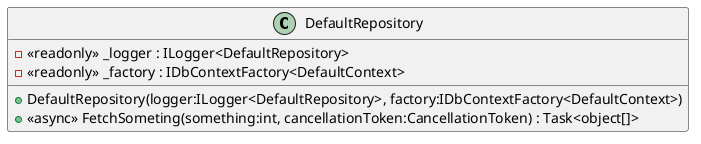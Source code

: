 @startuml
class DefaultRepository {
    - <<readonly>> _logger : ILogger<DefaultRepository>
    - <<readonly>> _factory : IDbContextFactory<DefaultContext>
    + DefaultRepository(logger:ILogger<DefaultRepository>, factory:IDbContextFactory<DefaultContext>)
    + <<async>> FetchSometing(something:int, cancellationToken:CancellationToken) : Task<object[]>
}
@enduml
